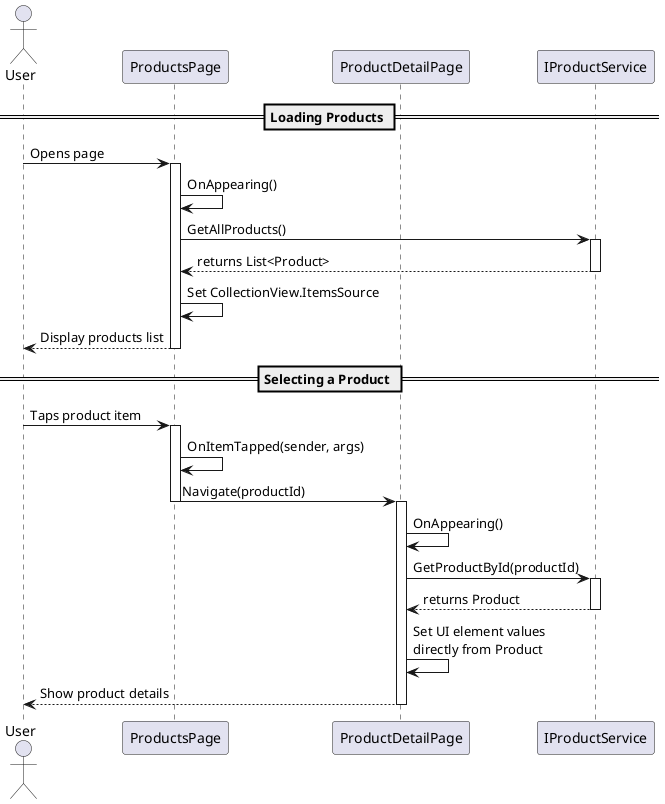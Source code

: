 @startuml Standard (non-MVVM) Sequence Diagram

actor User
participant "ProductsPage" as ProductsPage
participant "ProductDetailPage" as ProductDetailPage
participant "IProductService" as ProductService

== Loading Products ==
User -> ProductsPage : Opens page
activate ProductsPage
ProductsPage -> ProductsPage : OnAppearing()
ProductsPage -> ProductService : GetAllProducts()
activate ProductService
ProductService --> ProductsPage : returns List<Product>
deactivate ProductService
ProductsPage -> ProductsPage : Set CollectionView.ItemsSource
ProductsPage --> User : Display products list
deactivate ProductsPage

== Selecting a Product ==
User -> ProductsPage : Taps product item
activate ProductsPage
ProductsPage -> ProductsPage : OnItemTapped(sender, args)
ProductsPage -> ProductDetailPage : Navigate(productId)
deactivate ProductsPage
activate ProductDetailPage

ProductDetailPage -> ProductDetailPage : OnAppearing()
ProductDetailPage -> ProductService : GetProductById(productId)
activate ProductService
ProductService --> ProductDetailPage : returns Product
deactivate ProductService
ProductDetailPage -> ProductDetailPage : Set UI element values\ndirectly from Product
ProductDetailPage --> User : Show product details
deactivate ProductDetailPage

@enduml 